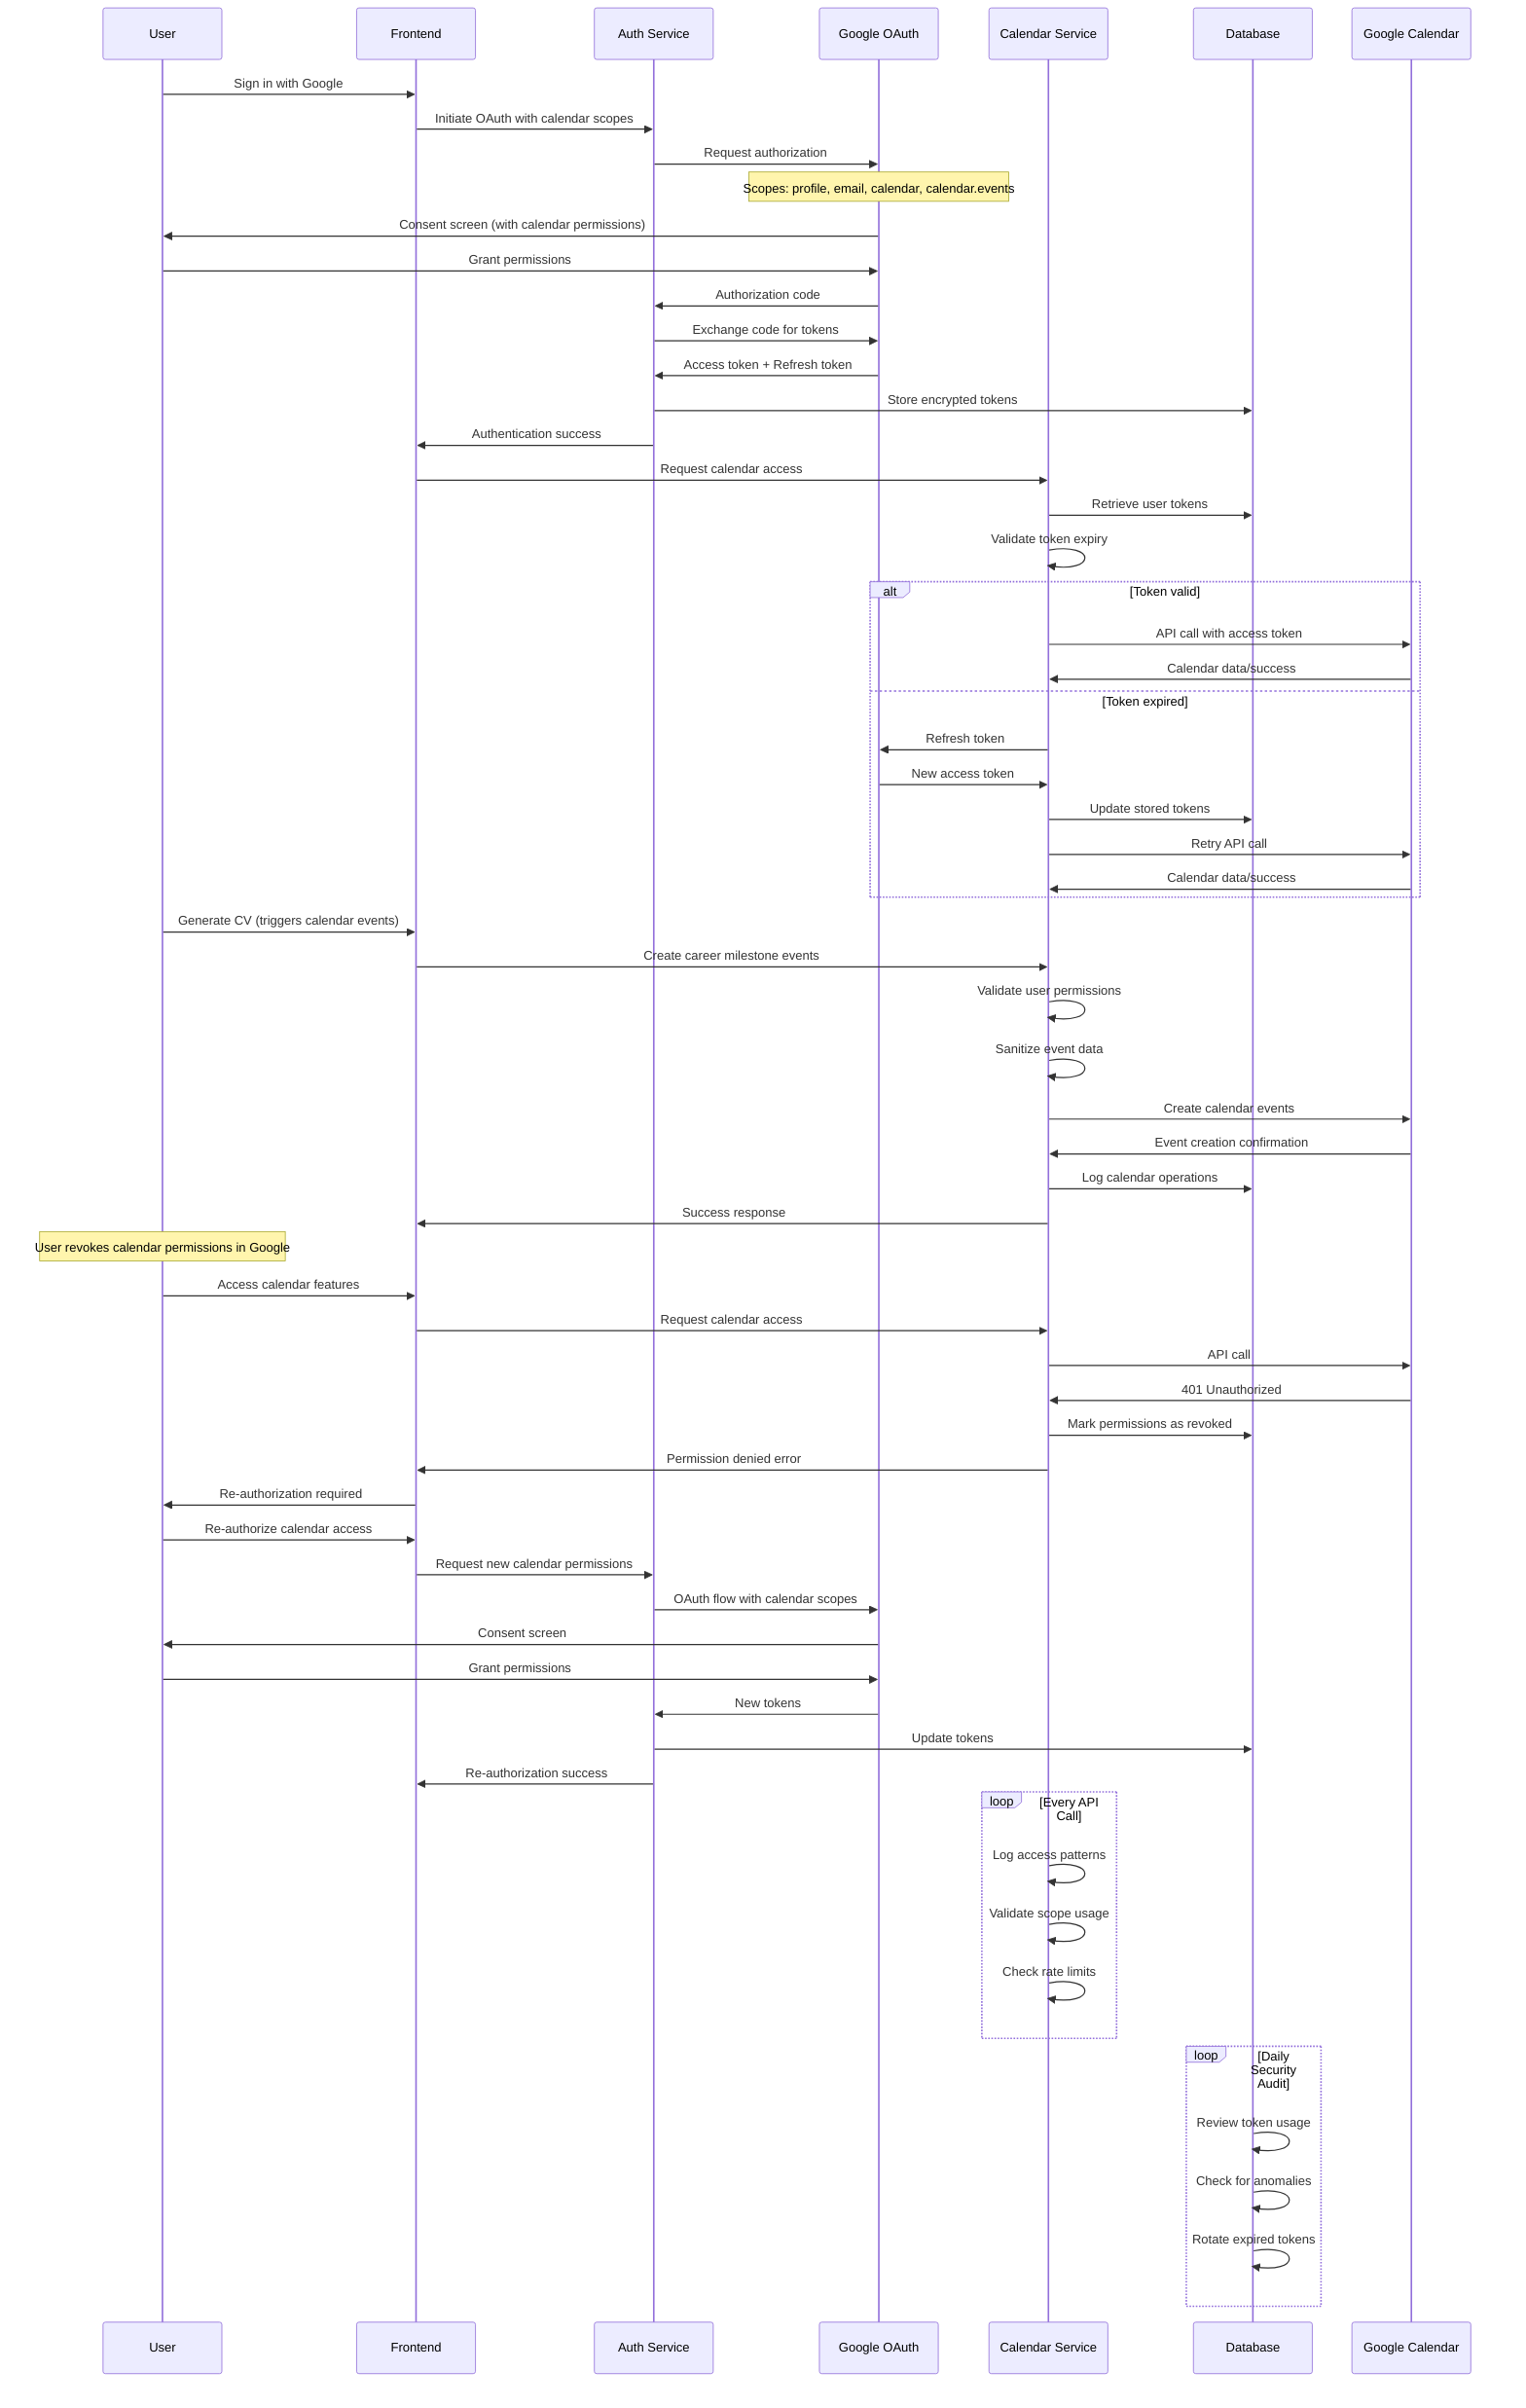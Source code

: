 sequenceDiagram
    participant U as User
    participant F as Frontend
    participant A as Auth Service
    participant G as Google OAuth
    participant C as Calendar Service
    participant DB as Database
    participant GC as Google Calendar

    %% Initial Authentication with Calendar Scopes
    U->>F: Sign in with Google
    F->>A: Initiate OAuth with calendar scopes
    A->>G: Request authorization
    Note over G: Scopes: profile, email, calendar, calendar.events
    G->>U: Consent screen (with calendar permissions)
    U->>G: Grant permissions
    G->>A: Authorization code
    A->>G: Exchange code for tokens
    G->>A: Access token + Refresh token
    A->>DB: Store encrypted tokens
    A->>F: Authentication success

    %% Calendar Permission Validation
    F->>C: Request calendar access
    C->>DB: Retrieve user tokens
    C->>C: Validate token expiry
    alt Token valid
        C->>GC: API call with access token
        GC->>C: Calendar data/success
    else Token expired
        C->>G: Refresh token
        G->>C: New access token
        C->>DB: Update stored tokens
        C->>GC: Retry API call
        GC->>C: Calendar data/success
    end

    %% Secure Calendar Operations
    U->>F: Generate CV (triggers calendar events)
    F->>C: Create career milestone events
    C->>C: Validate user permissions
    C->>C: Sanitize event data
    C->>GC: Create calendar events
    GC->>C: Event creation confirmation
    C->>DB: Log calendar operations
    C->>F: Success response

    %% Permission Revocation Handling
    Note over U: User revokes calendar permissions in Google
    U->>F: Access calendar features
    F->>C: Request calendar access
    C->>GC: API call
    GC->>C: 401 Unauthorized
    C->>DB: Mark permissions as revoked
    C->>F: Permission denied error
    F->>U: Re-authorization required
    U->>F: Re-authorize calendar access
    F->>A: Request new calendar permissions
    A->>G: OAuth flow with calendar scopes
    G->>U: Consent screen
    U->>G: Grant permissions
    G->>A: New tokens
    A->>DB: Update tokens
    A->>F: Re-authorization success

    %% Security Monitoring
    loop Every API Call
        C->>C: Log access patterns
        C->>C: Validate scope usage
        C->>C: Check rate limits
    end

    loop Daily Security Audit
        DB->>DB: Review token usage
        DB->>DB: Check for anomalies
        DB->>DB: Rotate expired tokens
    end